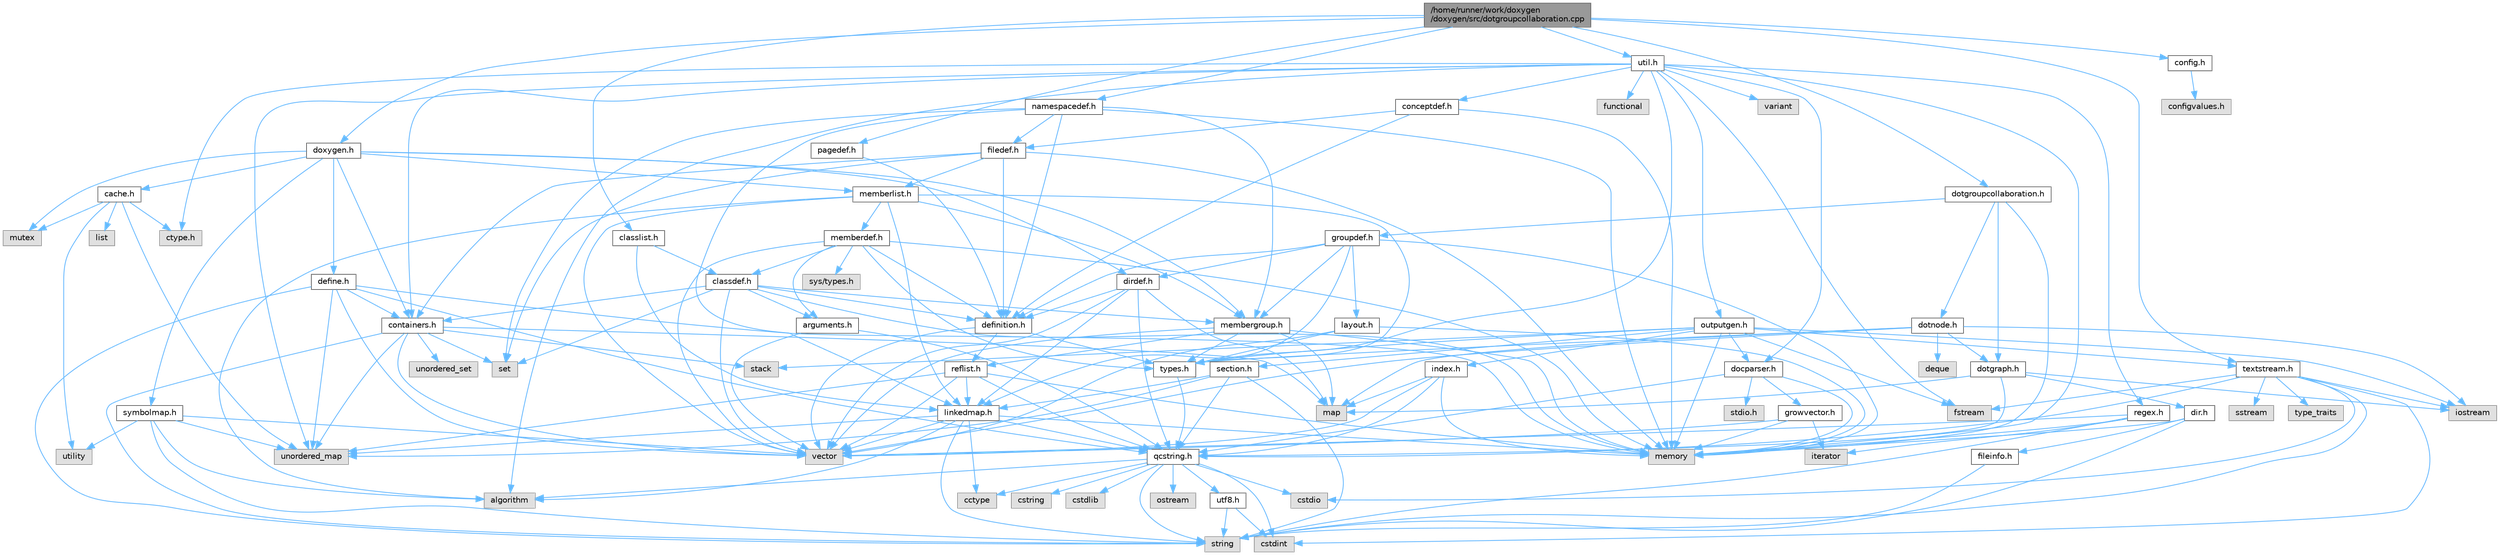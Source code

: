 digraph "/home/runner/work/doxygen/doxygen/src/dotgroupcollaboration.cpp"
{
 // INTERACTIVE_SVG=YES
 // LATEX_PDF_SIZE
  bgcolor="transparent";
  edge [fontname=Helvetica,fontsize=10,labelfontname=Helvetica,labelfontsize=10];
  node [fontname=Helvetica,fontsize=10,shape=box,height=0.2,width=0.4];
  Node1 [id="Node000001",label="/home/runner/work/doxygen\l/doxygen/src/dotgroupcollaboration.cpp",height=0.2,width=0.4,color="gray40", fillcolor="grey60", style="filled", fontcolor="black"];
  Node1 -> Node2 [id="edge1_Node000001_Node000002",color="steelblue1",style="solid"];
  Node2 [id="Node000002",label="dotgroupcollaboration.h",height=0.2,width=0.4,color="grey40", fillcolor="white", style="filled",URL="$d7/d99/dotgroupcollaboration_8h.html",tooltip=" "];
  Node2 -> Node3 [id="edge2_Node000002_Node000003",color="steelblue1",style="solid"];
  Node3 [id="Node000003",label="memory",height=0.2,width=0.4,color="grey60", fillcolor="#E0E0E0", style="filled"];
  Node2 -> Node4 [id="edge3_Node000002_Node000004",color="steelblue1",style="solid"];
  Node4 [id="Node000004",label="dotnode.h",height=0.2,width=0.4,color="grey40", fillcolor="white", style="filled",URL="$d8/d3b/dotnode_8h.html",tooltip=" "];
  Node4 -> Node5 [id="edge4_Node000004_Node000005",color="steelblue1",style="solid"];
  Node5 [id="Node000005",label="vector",height=0.2,width=0.4,color="grey60", fillcolor="#E0E0E0", style="filled"];
  Node4 -> Node6 [id="edge5_Node000004_Node000006",color="steelblue1",style="solid"];
  Node6 [id="Node000006",label="map",height=0.2,width=0.4,color="grey60", fillcolor="#E0E0E0", style="filled"];
  Node4 -> Node7 [id="edge6_Node000004_Node000007",color="steelblue1",style="solid"];
  Node7 [id="Node000007",label="deque",height=0.2,width=0.4,color="grey60", fillcolor="#E0E0E0", style="filled"];
  Node4 -> Node8 [id="edge7_Node000004_Node000008",color="steelblue1",style="solid"];
  Node8 [id="Node000008",label="iostream",height=0.2,width=0.4,color="grey60", fillcolor="#E0E0E0", style="filled"];
  Node4 -> Node9 [id="edge8_Node000004_Node000009",color="steelblue1",style="solid"];
  Node9 [id="Node000009",label="types.h",height=0.2,width=0.4,color="grey40", fillcolor="white", style="filled",URL="$d9/d49/types_8h.html",tooltip="This file contains a number of basic enums and types."];
  Node9 -> Node10 [id="edge9_Node000009_Node000010",color="steelblue1",style="solid"];
  Node10 [id="Node000010",label="qcstring.h",height=0.2,width=0.4,color="grey40", fillcolor="white", style="filled",URL="$d7/d5c/qcstring_8h.html",tooltip=" "];
  Node10 -> Node11 [id="edge10_Node000010_Node000011",color="steelblue1",style="solid"];
  Node11 [id="Node000011",label="string",height=0.2,width=0.4,color="grey60", fillcolor="#E0E0E0", style="filled"];
  Node10 -> Node12 [id="edge11_Node000010_Node000012",color="steelblue1",style="solid"];
  Node12 [id="Node000012",label="algorithm",height=0.2,width=0.4,color="grey60", fillcolor="#E0E0E0", style="filled"];
  Node10 -> Node13 [id="edge12_Node000010_Node000013",color="steelblue1",style="solid"];
  Node13 [id="Node000013",label="cctype",height=0.2,width=0.4,color="grey60", fillcolor="#E0E0E0", style="filled"];
  Node10 -> Node14 [id="edge13_Node000010_Node000014",color="steelblue1",style="solid"];
  Node14 [id="Node000014",label="cstring",height=0.2,width=0.4,color="grey60", fillcolor="#E0E0E0", style="filled"];
  Node10 -> Node15 [id="edge14_Node000010_Node000015",color="steelblue1",style="solid"];
  Node15 [id="Node000015",label="cstdio",height=0.2,width=0.4,color="grey60", fillcolor="#E0E0E0", style="filled"];
  Node10 -> Node16 [id="edge15_Node000010_Node000016",color="steelblue1",style="solid"];
  Node16 [id="Node000016",label="cstdlib",height=0.2,width=0.4,color="grey60", fillcolor="#E0E0E0", style="filled"];
  Node10 -> Node17 [id="edge16_Node000010_Node000017",color="steelblue1",style="solid"];
  Node17 [id="Node000017",label="cstdint",height=0.2,width=0.4,color="grey60", fillcolor="#E0E0E0", style="filled"];
  Node10 -> Node18 [id="edge17_Node000010_Node000018",color="steelblue1",style="solid"];
  Node18 [id="Node000018",label="ostream",height=0.2,width=0.4,color="grey60", fillcolor="#E0E0E0", style="filled"];
  Node10 -> Node19 [id="edge18_Node000010_Node000019",color="steelblue1",style="solid"];
  Node19 [id="Node000019",label="utf8.h",height=0.2,width=0.4,color="grey40", fillcolor="white", style="filled",URL="$db/d7c/utf8_8h.html",tooltip="Various UTF8 related helper functions."];
  Node19 -> Node17 [id="edge19_Node000019_Node000017",color="steelblue1",style="solid"];
  Node19 -> Node11 [id="edge20_Node000019_Node000011",color="steelblue1",style="solid"];
  Node4 -> Node20 [id="edge21_Node000004_Node000020",color="steelblue1",style="solid"];
  Node20 [id="Node000020",label="dotgraph.h",height=0.2,width=0.4,color="grey40", fillcolor="white", style="filled",URL="$d0/daa/dotgraph_8h.html",tooltip=" "];
  Node20 -> Node8 [id="edge22_Node000020_Node000008",color="steelblue1",style="solid"];
  Node20 -> Node6 [id="edge23_Node000020_Node000006",color="steelblue1",style="solid"];
  Node20 -> Node10 [id="edge24_Node000020_Node000010",color="steelblue1",style="solid"];
  Node20 -> Node21 [id="edge25_Node000020_Node000021",color="steelblue1",style="solid"];
  Node21 [id="Node000021",label="dir.h",height=0.2,width=0.4,color="grey40", fillcolor="white", style="filled",URL="$df/d9c/dir_8h.html",tooltip=" "];
  Node21 -> Node11 [id="edge26_Node000021_Node000011",color="steelblue1",style="solid"];
  Node21 -> Node3 [id="edge27_Node000021_Node000003",color="steelblue1",style="solid"];
  Node21 -> Node22 [id="edge28_Node000021_Node000022",color="steelblue1",style="solid"];
  Node22 [id="Node000022",label="fileinfo.h",height=0.2,width=0.4,color="grey40", fillcolor="white", style="filled",URL="$df/d45/fileinfo_8h.html",tooltip=" "];
  Node22 -> Node11 [id="edge29_Node000022_Node000011",color="steelblue1",style="solid"];
  Node2 -> Node20 [id="edge30_Node000002_Node000020",color="steelblue1",style="solid"];
  Node2 -> Node23 [id="edge31_Node000002_Node000023",color="steelblue1",style="solid"];
  Node23 [id="Node000023",label="groupdef.h",height=0.2,width=0.4,color="grey40", fillcolor="white", style="filled",URL="$d1/de6/groupdef_8h.html",tooltip=" "];
  Node23 -> Node3 [id="edge32_Node000023_Node000003",color="steelblue1",style="solid"];
  Node23 -> Node24 [id="edge33_Node000023_Node000024",color="steelblue1",style="solid"];
  Node24 [id="Node000024",label="definition.h",height=0.2,width=0.4,color="grey40", fillcolor="white", style="filled",URL="$df/da1/definition_8h.html",tooltip=" "];
  Node24 -> Node5 [id="edge34_Node000024_Node000005",color="steelblue1",style="solid"];
  Node24 -> Node9 [id="edge35_Node000024_Node000009",color="steelblue1",style="solid"];
  Node24 -> Node25 [id="edge36_Node000024_Node000025",color="steelblue1",style="solid"];
  Node25 [id="Node000025",label="reflist.h",height=0.2,width=0.4,color="grey40", fillcolor="white", style="filled",URL="$d1/d02/reflist_8h.html",tooltip=" "];
  Node25 -> Node5 [id="edge37_Node000025_Node000005",color="steelblue1",style="solid"];
  Node25 -> Node26 [id="edge38_Node000025_Node000026",color="steelblue1",style="solid"];
  Node26 [id="Node000026",label="unordered_map",height=0.2,width=0.4,color="grey60", fillcolor="#E0E0E0", style="filled"];
  Node25 -> Node3 [id="edge39_Node000025_Node000003",color="steelblue1",style="solid"];
  Node25 -> Node10 [id="edge40_Node000025_Node000010",color="steelblue1",style="solid"];
  Node25 -> Node27 [id="edge41_Node000025_Node000027",color="steelblue1",style="solid"];
  Node27 [id="Node000027",label="linkedmap.h",height=0.2,width=0.4,color="grey40", fillcolor="white", style="filled",URL="$da/de1/linkedmap_8h.html",tooltip=" "];
  Node27 -> Node26 [id="edge42_Node000027_Node000026",color="steelblue1",style="solid"];
  Node27 -> Node5 [id="edge43_Node000027_Node000005",color="steelblue1",style="solid"];
  Node27 -> Node3 [id="edge44_Node000027_Node000003",color="steelblue1",style="solid"];
  Node27 -> Node11 [id="edge45_Node000027_Node000011",color="steelblue1",style="solid"];
  Node27 -> Node12 [id="edge46_Node000027_Node000012",color="steelblue1",style="solid"];
  Node27 -> Node13 [id="edge47_Node000027_Node000013",color="steelblue1",style="solid"];
  Node27 -> Node10 [id="edge48_Node000027_Node000010",color="steelblue1",style="solid"];
  Node23 -> Node28 [id="edge49_Node000023_Node000028",color="steelblue1",style="solid"];
  Node28 [id="Node000028",label="dirdef.h",height=0.2,width=0.4,color="grey40", fillcolor="white", style="filled",URL="$d6/d15/dirdef_8h.html",tooltip=" "];
  Node28 -> Node5 [id="edge50_Node000028_Node000005",color="steelblue1",style="solid"];
  Node28 -> Node6 [id="edge51_Node000028_Node000006",color="steelblue1",style="solid"];
  Node28 -> Node10 [id="edge52_Node000028_Node000010",color="steelblue1",style="solid"];
  Node28 -> Node27 [id="edge53_Node000028_Node000027",color="steelblue1",style="solid"];
  Node28 -> Node24 [id="edge54_Node000028_Node000024",color="steelblue1",style="solid"];
  Node23 -> Node29 [id="edge55_Node000023_Node000029",color="steelblue1",style="solid"];
  Node29 [id="Node000029",label="layout.h",height=0.2,width=0.4,color="grey40", fillcolor="white", style="filled",URL="$db/d51/layout_8h.html",tooltip=" "];
  Node29 -> Node3 [id="edge56_Node000029_Node000003",color="steelblue1",style="solid"];
  Node29 -> Node5 [id="edge57_Node000029_Node000005",color="steelblue1",style="solid"];
  Node29 -> Node9 [id="edge58_Node000029_Node000009",color="steelblue1",style="solid"];
  Node23 -> Node30 [id="edge59_Node000023_Node000030",color="steelblue1",style="solid"];
  Node30 [id="Node000030",label="membergroup.h",height=0.2,width=0.4,color="grey40", fillcolor="white", style="filled",URL="$d9/d11/membergroup_8h.html",tooltip=" "];
  Node30 -> Node5 [id="edge60_Node000030_Node000005",color="steelblue1",style="solid"];
  Node30 -> Node6 [id="edge61_Node000030_Node000006",color="steelblue1",style="solid"];
  Node30 -> Node3 [id="edge62_Node000030_Node000003",color="steelblue1",style="solid"];
  Node30 -> Node9 [id="edge63_Node000030_Node000009",color="steelblue1",style="solid"];
  Node30 -> Node25 [id="edge64_Node000030_Node000025",color="steelblue1",style="solid"];
  Node23 -> Node27 [id="edge65_Node000023_Node000027",color="steelblue1",style="solid"];
  Node1 -> Node31 [id="edge66_Node000001_Node000031",color="steelblue1",style="solid"];
  Node31 [id="Node000031",label="classlist.h",height=0.2,width=0.4,color="grey40", fillcolor="white", style="filled",URL="$d2/df8/classlist_8h.html",tooltip=" "];
  Node31 -> Node27 [id="edge67_Node000031_Node000027",color="steelblue1",style="solid"];
  Node31 -> Node32 [id="edge68_Node000031_Node000032",color="steelblue1",style="solid"];
  Node32 [id="Node000032",label="classdef.h",height=0.2,width=0.4,color="grey40", fillcolor="white", style="filled",URL="$d1/da6/classdef_8h.html",tooltip=" "];
  Node32 -> Node3 [id="edge69_Node000032_Node000003",color="steelblue1",style="solid"];
  Node32 -> Node5 [id="edge70_Node000032_Node000005",color="steelblue1",style="solid"];
  Node32 -> Node33 [id="edge71_Node000032_Node000033",color="steelblue1",style="solid"];
  Node33 [id="Node000033",label="set",height=0.2,width=0.4,color="grey60", fillcolor="#E0E0E0", style="filled"];
  Node32 -> Node34 [id="edge72_Node000032_Node000034",color="steelblue1",style="solid"];
  Node34 [id="Node000034",label="containers.h",height=0.2,width=0.4,color="grey40", fillcolor="white", style="filled",URL="$d5/d75/containers_8h.html",tooltip=" "];
  Node34 -> Node5 [id="edge73_Node000034_Node000005",color="steelblue1",style="solid"];
  Node34 -> Node11 [id="edge74_Node000034_Node000011",color="steelblue1",style="solid"];
  Node34 -> Node33 [id="edge75_Node000034_Node000033",color="steelblue1",style="solid"];
  Node34 -> Node6 [id="edge76_Node000034_Node000006",color="steelblue1",style="solid"];
  Node34 -> Node35 [id="edge77_Node000034_Node000035",color="steelblue1",style="solid"];
  Node35 [id="Node000035",label="unordered_set",height=0.2,width=0.4,color="grey60", fillcolor="#E0E0E0", style="filled"];
  Node34 -> Node26 [id="edge78_Node000034_Node000026",color="steelblue1",style="solid"];
  Node34 -> Node36 [id="edge79_Node000034_Node000036",color="steelblue1",style="solid"];
  Node36 [id="Node000036",label="stack",height=0.2,width=0.4,color="grey60", fillcolor="#E0E0E0", style="filled"];
  Node32 -> Node24 [id="edge80_Node000032_Node000024",color="steelblue1",style="solid"];
  Node32 -> Node37 [id="edge81_Node000032_Node000037",color="steelblue1",style="solid"];
  Node37 [id="Node000037",label="arguments.h",height=0.2,width=0.4,color="grey40", fillcolor="white", style="filled",URL="$df/d9b/arguments_8h.html",tooltip=" "];
  Node37 -> Node5 [id="edge82_Node000037_Node000005",color="steelblue1",style="solid"];
  Node37 -> Node10 [id="edge83_Node000037_Node000010",color="steelblue1",style="solid"];
  Node32 -> Node30 [id="edge84_Node000032_Node000030",color="steelblue1",style="solid"];
  Node1 -> Node38 [id="edge85_Node000001_Node000038",color="steelblue1",style="solid"];
  Node38 [id="Node000038",label="doxygen.h",height=0.2,width=0.4,color="grey40", fillcolor="white", style="filled",URL="$d1/da1/doxygen_8h.html",tooltip=" "];
  Node38 -> Node39 [id="edge86_Node000038_Node000039",color="steelblue1",style="solid"];
  Node39 [id="Node000039",label="mutex",height=0.2,width=0.4,color="grey60", fillcolor="#E0E0E0", style="filled"];
  Node38 -> Node34 [id="edge87_Node000038_Node000034",color="steelblue1",style="solid"];
  Node38 -> Node30 [id="edge88_Node000038_Node000030",color="steelblue1",style="solid"];
  Node38 -> Node28 [id="edge89_Node000038_Node000028",color="steelblue1",style="solid"];
  Node38 -> Node40 [id="edge90_Node000038_Node000040",color="steelblue1",style="solid"];
  Node40 [id="Node000040",label="memberlist.h",height=0.2,width=0.4,color="grey40", fillcolor="white", style="filled",URL="$dd/d78/memberlist_8h.html",tooltip=" "];
  Node40 -> Node5 [id="edge91_Node000040_Node000005",color="steelblue1",style="solid"];
  Node40 -> Node12 [id="edge92_Node000040_Node000012",color="steelblue1",style="solid"];
  Node40 -> Node41 [id="edge93_Node000040_Node000041",color="steelblue1",style="solid"];
  Node41 [id="Node000041",label="memberdef.h",height=0.2,width=0.4,color="grey40", fillcolor="white", style="filled",URL="$d4/d46/memberdef_8h.html",tooltip=" "];
  Node41 -> Node5 [id="edge94_Node000041_Node000005",color="steelblue1",style="solid"];
  Node41 -> Node3 [id="edge95_Node000041_Node000003",color="steelblue1",style="solid"];
  Node41 -> Node42 [id="edge96_Node000041_Node000042",color="steelblue1",style="solid"];
  Node42 [id="Node000042",label="sys/types.h",height=0.2,width=0.4,color="grey60", fillcolor="#E0E0E0", style="filled"];
  Node41 -> Node9 [id="edge97_Node000041_Node000009",color="steelblue1",style="solid"];
  Node41 -> Node24 [id="edge98_Node000041_Node000024",color="steelblue1",style="solid"];
  Node41 -> Node37 [id="edge99_Node000041_Node000037",color="steelblue1",style="solid"];
  Node41 -> Node32 [id="edge100_Node000041_Node000032",color="steelblue1",style="solid"];
  Node40 -> Node27 [id="edge101_Node000040_Node000027",color="steelblue1",style="solid"];
  Node40 -> Node9 [id="edge102_Node000040_Node000009",color="steelblue1",style="solid"];
  Node40 -> Node30 [id="edge103_Node000040_Node000030",color="steelblue1",style="solid"];
  Node38 -> Node43 [id="edge104_Node000038_Node000043",color="steelblue1",style="solid"];
  Node43 [id="Node000043",label="define.h",height=0.2,width=0.4,color="grey40", fillcolor="white", style="filled",URL="$df/d67/define_8h.html",tooltip=" "];
  Node43 -> Node5 [id="edge105_Node000043_Node000005",color="steelblue1",style="solid"];
  Node43 -> Node3 [id="edge106_Node000043_Node000003",color="steelblue1",style="solid"];
  Node43 -> Node11 [id="edge107_Node000043_Node000011",color="steelblue1",style="solid"];
  Node43 -> Node26 [id="edge108_Node000043_Node000026",color="steelblue1",style="solid"];
  Node43 -> Node10 [id="edge109_Node000043_Node000010",color="steelblue1",style="solid"];
  Node43 -> Node34 [id="edge110_Node000043_Node000034",color="steelblue1",style="solid"];
  Node38 -> Node44 [id="edge111_Node000038_Node000044",color="steelblue1",style="solid"];
  Node44 [id="Node000044",label="cache.h",height=0.2,width=0.4,color="grey40", fillcolor="white", style="filled",URL="$d3/d26/cache_8h.html",tooltip=" "];
  Node44 -> Node45 [id="edge112_Node000044_Node000045",color="steelblue1",style="solid"];
  Node45 [id="Node000045",label="list",height=0.2,width=0.4,color="grey60", fillcolor="#E0E0E0", style="filled"];
  Node44 -> Node26 [id="edge113_Node000044_Node000026",color="steelblue1",style="solid"];
  Node44 -> Node39 [id="edge114_Node000044_Node000039",color="steelblue1",style="solid"];
  Node44 -> Node46 [id="edge115_Node000044_Node000046",color="steelblue1",style="solid"];
  Node46 [id="Node000046",label="utility",height=0.2,width=0.4,color="grey60", fillcolor="#E0E0E0", style="filled"];
  Node44 -> Node47 [id="edge116_Node000044_Node000047",color="steelblue1",style="solid"];
  Node47 [id="Node000047",label="ctype.h",height=0.2,width=0.4,color="grey60", fillcolor="#E0E0E0", style="filled"];
  Node38 -> Node48 [id="edge117_Node000038_Node000048",color="steelblue1",style="solid"];
  Node48 [id="Node000048",label="symbolmap.h",height=0.2,width=0.4,color="grey40", fillcolor="white", style="filled",URL="$d7/ddd/symbolmap_8h.html",tooltip=" "];
  Node48 -> Node12 [id="edge118_Node000048_Node000012",color="steelblue1",style="solid"];
  Node48 -> Node26 [id="edge119_Node000048_Node000026",color="steelblue1",style="solid"];
  Node48 -> Node5 [id="edge120_Node000048_Node000005",color="steelblue1",style="solid"];
  Node48 -> Node11 [id="edge121_Node000048_Node000011",color="steelblue1",style="solid"];
  Node48 -> Node46 [id="edge122_Node000048_Node000046",color="steelblue1",style="solid"];
  Node1 -> Node49 [id="edge123_Node000001_Node000049",color="steelblue1",style="solid"];
  Node49 [id="Node000049",label="namespacedef.h",height=0.2,width=0.4,color="grey40", fillcolor="white", style="filled",URL="$d7/d97/namespacedef_8h.html",tooltip=" "];
  Node49 -> Node3 [id="edge124_Node000049_Node000003",color="steelblue1",style="solid"];
  Node49 -> Node33 [id="edge125_Node000049_Node000033",color="steelblue1",style="solid"];
  Node49 -> Node24 [id="edge126_Node000049_Node000024",color="steelblue1",style="solid"];
  Node49 -> Node50 [id="edge127_Node000049_Node000050",color="steelblue1",style="solid"];
  Node50 [id="Node000050",label="filedef.h",height=0.2,width=0.4,color="grey40", fillcolor="white", style="filled",URL="$d4/d3a/filedef_8h.html",tooltip=" "];
  Node50 -> Node3 [id="edge128_Node000050_Node000003",color="steelblue1",style="solid"];
  Node50 -> Node33 [id="edge129_Node000050_Node000033",color="steelblue1",style="solid"];
  Node50 -> Node24 [id="edge130_Node000050_Node000024",color="steelblue1",style="solid"];
  Node50 -> Node40 [id="edge131_Node000050_Node000040",color="steelblue1",style="solid"];
  Node50 -> Node34 [id="edge132_Node000050_Node000034",color="steelblue1",style="solid"];
  Node49 -> Node27 [id="edge133_Node000049_Node000027",color="steelblue1",style="solid"];
  Node49 -> Node30 [id="edge134_Node000049_Node000030",color="steelblue1",style="solid"];
  Node1 -> Node51 [id="edge135_Node000001_Node000051",color="steelblue1",style="solid"];
  Node51 [id="Node000051",label="pagedef.h",height=0.2,width=0.4,color="grey40", fillcolor="white", style="filled",URL="$dd/d66/pagedef_8h.html",tooltip=" "];
  Node51 -> Node24 [id="edge136_Node000051_Node000024",color="steelblue1",style="solid"];
  Node1 -> Node52 [id="edge137_Node000001_Node000052",color="steelblue1",style="solid"];
  Node52 [id="Node000052",label="util.h",height=0.2,width=0.4,color="grey40", fillcolor="white", style="filled",URL="$d8/d3c/util_8h.html",tooltip="A bunch of utility functions."];
  Node52 -> Node3 [id="edge138_Node000052_Node000003",color="steelblue1",style="solid"];
  Node52 -> Node26 [id="edge139_Node000052_Node000026",color="steelblue1",style="solid"];
  Node52 -> Node12 [id="edge140_Node000052_Node000012",color="steelblue1",style="solid"];
  Node52 -> Node53 [id="edge141_Node000052_Node000053",color="steelblue1",style="solid"];
  Node53 [id="Node000053",label="functional",height=0.2,width=0.4,color="grey60", fillcolor="#E0E0E0", style="filled"];
  Node52 -> Node54 [id="edge142_Node000052_Node000054",color="steelblue1",style="solid"];
  Node54 [id="Node000054",label="fstream",height=0.2,width=0.4,color="grey60", fillcolor="#E0E0E0", style="filled"];
  Node52 -> Node55 [id="edge143_Node000052_Node000055",color="steelblue1",style="solid"];
  Node55 [id="Node000055",label="variant",height=0.2,width=0.4,color="grey60", fillcolor="#E0E0E0", style="filled"];
  Node52 -> Node47 [id="edge144_Node000052_Node000047",color="steelblue1",style="solid"];
  Node52 -> Node9 [id="edge145_Node000052_Node000009",color="steelblue1",style="solid"];
  Node52 -> Node56 [id="edge146_Node000052_Node000056",color="steelblue1",style="solid"];
  Node56 [id="Node000056",label="docparser.h",height=0.2,width=0.4,color="grey40", fillcolor="white", style="filled",URL="$de/d9c/docparser_8h.html",tooltip=" "];
  Node56 -> Node57 [id="edge147_Node000056_Node000057",color="steelblue1",style="solid"];
  Node57 [id="Node000057",label="stdio.h",height=0.2,width=0.4,color="grey60", fillcolor="#E0E0E0", style="filled"];
  Node56 -> Node3 [id="edge148_Node000056_Node000003",color="steelblue1",style="solid"];
  Node56 -> Node10 [id="edge149_Node000056_Node000010",color="steelblue1",style="solid"];
  Node56 -> Node58 [id="edge150_Node000056_Node000058",color="steelblue1",style="solid"];
  Node58 [id="Node000058",label="growvector.h",height=0.2,width=0.4,color="grey40", fillcolor="white", style="filled",URL="$d7/d50/growvector_8h.html",tooltip=" "];
  Node58 -> Node5 [id="edge151_Node000058_Node000005",color="steelblue1",style="solid"];
  Node58 -> Node3 [id="edge152_Node000058_Node000003",color="steelblue1",style="solid"];
  Node58 -> Node59 [id="edge153_Node000058_Node000059",color="steelblue1",style="solid"];
  Node59 [id="Node000059",label="iterator",height=0.2,width=0.4,color="grey60", fillcolor="#E0E0E0", style="filled"];
  Node52 -> Node34 [id="edge154_Node000052_Node000034",color="steelblue1",style="solid"];
  Node52 -> Node60 [id="edge155_Node000052_Node000060",color="steelblue1",style="solid"];
  Node60 [id="Node000060",label="outputgen.h",height=0.2,width=0.4,color="grey40", fillcolor="white", style="filled",URL="$df/d06/outputgen_8h.html",tooltip=" "];
  Node60 -> Node3 [id="edge156_Node000060_Node000003",color="steelblue1",style="solid"];
  Node60 -> Node36 [id="edge157_Node000060_Node000036",color="steelblue1",style="solid"];
  Node60 -> Node8 [id="edge158_Node000060_Node000008",color="steelblue1",style="solid"];
  Node60 -> Node54 [id="edge159_Node000060_Node000054",color="steelblue1",style="solid"];
  Node60 -> Node9 [id="edge160_Node000060_Node000009",color="steelblue1",style="solid"];
  Node60 -> Node61 [id="edge161_Node000060_Node000061",color="steelblue1",style="solid"];
  Node61 [id="Node000061",label="index.h",height=0.2,width=0.4,color="grey40", fillcolor="white", style="filled",URL="$d1/db5/index_8h.html",tooltip=" "];
  Node61 -> Node3 [id="edge162_Node000061_Node000003",color="steelblue1",style="solid"];
  Node61 -> Node5 [id="edge163_Node000061_Node000005",color="steelblue1",style="solid"];
  Node61 -> Node6 [id="edge164_Node000061_Node000006",color="steelblue1",style="solid"];
  Node61 -> Node10 [id="edge165_Node000061_Node000010",color="steelblue1",style="solid"];
  Node60 -> Node62 [id="edge166_Node000060_Node000062",color="steelblue1",style="solid"];
  Node62 [id="Node000062",label="section.h",height=0.2,width=0.4,color="grey40", fillcolor="white", style="filled",URL="$d1/d2a/section_8h.html",tooltip=" "];
  Node62 -> Node11 [id="edge167_Node000062_Node000011",color="steelblue1",style="solid"];
  Node62 -> Node26 [id="edge168_Node000062_Node000026",color="steelblue1",style="solid"];
  Node62 -> Node10 [id="edge169_Node000062_Node000010",color="steelblue1",style="solid"];
  Node62 -> Node27 [id="edge170_Node000062_Node000027",color="steelblue1",style="solid"];
  Node60 -> Node63 [id="edge171_Node000060_Node000063",color="steelblue1",style="solid"];
  Node63 [id="Node000063",label="textstream.h",height=0.2,width=0.4,color="grey40", fillcolor="white", style="filled",URL="$d4/d7d/textstream_8h.html",tooltip=" "];
  Node63 -> Node11 [id="edge172_Node000063_Node000011",color="steelblue1",style="solid"];
  Node63 -> Node8 [id="edge173_Node000063_Node000008",color="steelblue1",style="solid"];
  Node63 -> Node64 [id="edge174_Node000063_Node000064",color="steelblue1",style="solid"];
  Node64 [id="Node000064",label="sstream",height=0.2,width=0.4,color="grey60", fillcolor="#E0E0E0", style="filled"];
  Node63 -> Node17 [id="edge175_Node000063_Node000017",color="steelblue1",style="solid"];
  Node63 -> Node15 [id="edge176_Node000063_Node000015",color="steelblue1",style="solid"];
  Node63 -> Node54 [id="edge177_Node000063_Node000054",color="steelblue1",style="solid"];
  Node63 -> Node65 [id="edge178_Node000063_Node000065",color="steelblue1",style="solid"];
  Node65 [id="Node000065",label="type_traits",height=0.2,width=0.4,color="grey60", fillcolor="#E0E0E0", style="filled"];
  Node63 -> Node10 [id="edge179_Node000063_Node000010",color="steelblue1",style="solid"];
  Node60 -> Node56 [id="edge180_Node000060_Node000056",color="steelblue1",style="solid"];
  Node52 -> Node66 [id="edge181_Node000052_Node000066",color="steelblue1",style="solid"];
  Node66 [id="Node000066",label="regex.h",height=0.2,width=0.4,color="grey40", fillcolor="white", style="filled",URL="$d1/d21/regex_8h.html",tooltip=" "];
  Node66 -> Node3 [id="edge182_Node000066_Node000003",color="steelblue1",style="solid"];
  Node66 -> Node11 [id="edge183_Node000066_Node000011",color="steelblue1",style="solid"];
  Node66 -> Node5 [id="edge184_Node000066_Node000005",color="steelblue1",style="solid"];
  Node66 -> Node59 [id="edge185_Node000066_Node000059",color="steelblue1",style="solid"];
  Node52 -> Node67 [id="edge186_Node000052_Node000067",color="steelblue1",style="solid"];
  Node67 [id="Node000067",label="conceptdef.h",height=0.2,width=0.4,color="grey40", fillcolor="white", style="filled",URL="$da/df1/conceptdef_8h.html",tooltip=" "];
  Node67 -> Node3 [id="edge187_Node000067_Node000003",color="steelblue1",style="solid"];
  Node67 -> Node24 [id="edge188_Node000067_Node000024",color="steelblue1",style="solid"];
  Node67 -> Node50 [id="edge189_Node000067_Node000050",color="steelblue1",style="solid"];
  Node1 -> Node68 [id="edge190_Node000001_Node000068",color="steelblue1",style="solid"];
  Node68 [id="Node000068",label="config.h",height=0.2,width=0.4,color="grey40", fillcolor="white", style="filled",URL="$db/d16/config_8h.html",tooltip=" "];
  Node68 -> Node69 [id="edge191_Node000068_Node000069",color="steelblue1",style="solid"];
  Node69 [id="Node000069",label="configvalues.h",height=0.2,width=0.4,color="grey60", fillcolor="#E0E0E0", style="filled"];
  Node1 -> Node63 [id="edge192_Node000001_Node000063",color="steelblue1",style="solid"];
}
